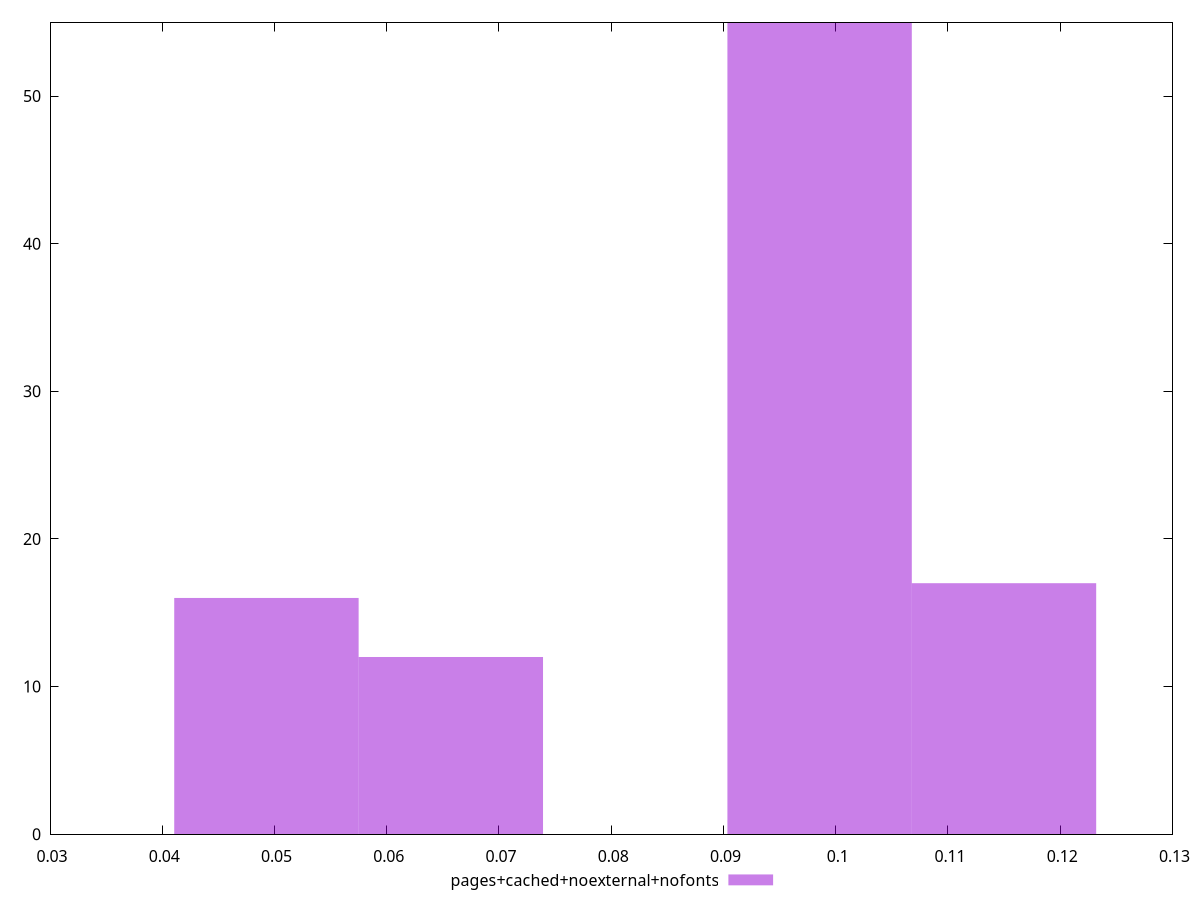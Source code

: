 $_pagesCachedNoexternalNofonts <<EOF
0.04928092012619996 16
0.09856184025239992 55
0.1149888136277999 17
0.06570789350159995 12
EOF
set key outside below
set terminal pngcairo
set output "report_00005_2020-11-02T22-26-11.212Z/largest-contentful-paint/pages+cached+noexternal+nofonts//hist.png"
set yrange [0:55]
set boxwidth 0.016426973375399986
set style fill transparent solid 0.5 noborder
plot $_pagesCachedNoexternalNofonts title "pages+cached+noexternal+nofonts" with boxes ,